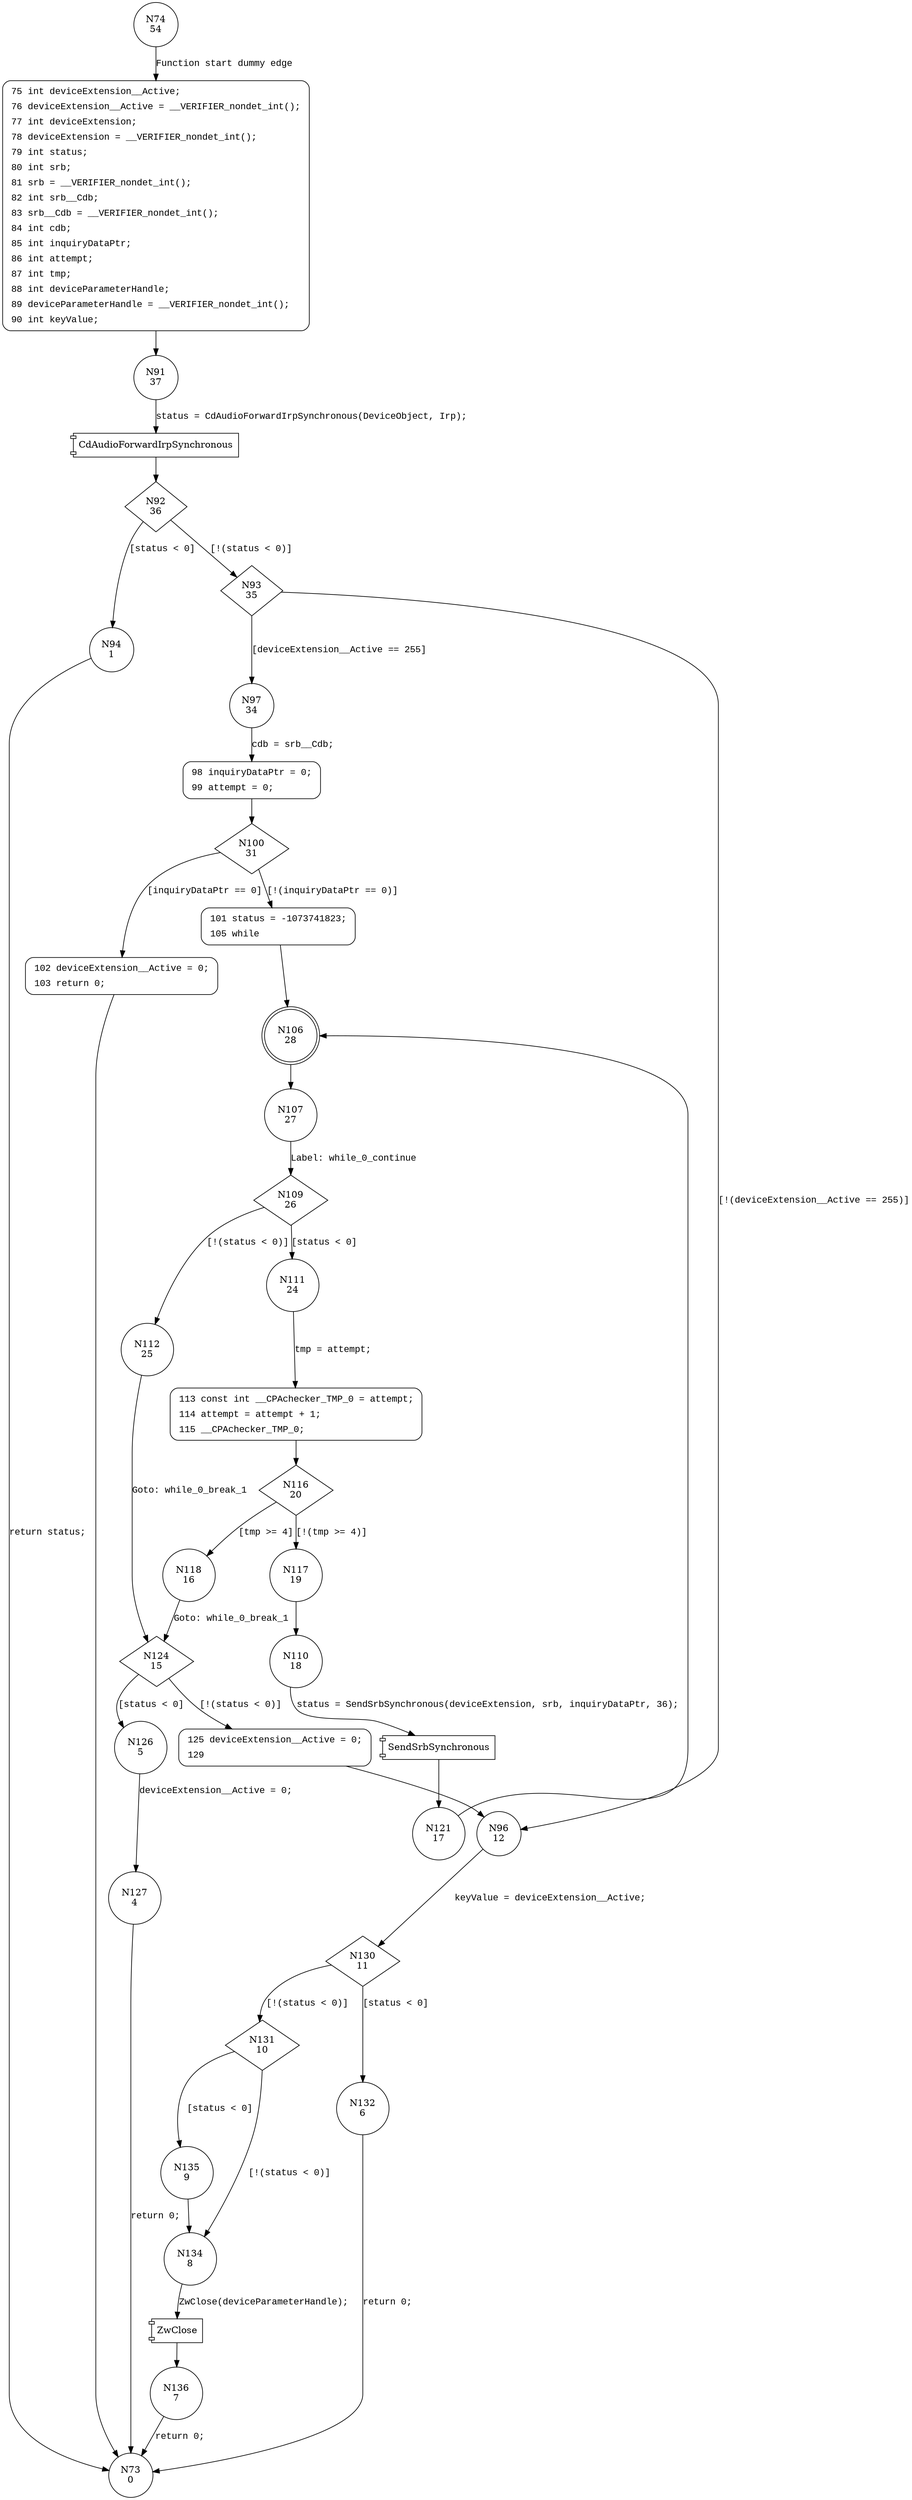 digraph CdAudioStartDevice {
74 [shape="circle" label="N74\n54"]
75 [shape="circle" label="N75\n53"]
91 [shape="circle" label="N91\n37"]
92 [shape="diamond" label="N92\n36"]
94 [shape="circle" label="N94\n1"]
93 [shape="diamond" label="N93\n35"]
97 [shape="circle" label="N97\n34"]
96 [shape="circle" label="N96\n12"]
130 [shape="diamond" label="N130\n11"]
132 [shape="circle" label="N132\n6"]
131 [shape="diamond" label="N131\n10"]
135 [shape="circle" label="N135\n9"]
134 [shape="circle" label="N134\n8"]
136 [shape="circle" label="N136\n7"]
98 [shape="circle" label="N98\n33"]
100 [shape="diamond" label="N100\n31"]
102 [shape="circle" label="N102\n3"]
101 [shape="circle" label="N101\n30"]
106 [shape="doublecircle" label="N106\n28"]
107 [shape="circle" label="N107\n27"]
109 [shape="diamond" label="N109\n26"]
111 [shape="circle" label="N111\n24"]
112 [shape="circle" label="N112\n25"]
124 [shape="diamond" label="N124\n15"]
126 [shape="circle" label="N126\n5"]
125 [shape="circle" label="N125\n14"]
127 [shape="circle" label="N127\n4"]
113 [shape="circle" label="N113\n23"]
116 [shape="diamond" label="N116\n20"]
118 [shape="circle" label="N118\n16"]
117 [shape="circle" label="N117\n19"]
110 [shape="circle" label="N110\n18"]
121 [shape="circle" label="N121\n17"]
73 [shape="circle" label="N73\n0"]
75 [style="filled,bold" penwidth="1" fillcolor="white" fontname="Courier New" shape="Mrecord" label=<<table border="0" cellborder="0" cellpadding="3" bgcolor="white"><tr><td align="right">75</td><td align="left">int deviceExtension__Active;</td></tr><tr><td align="right">76</td><td align="left">deviceExtension__Active = __VERIFIER_nondet_int();</td></tr><tr><td align="right">77</td><td align="left">int deviceExtension;</td></tr><tr><td align="right">78</td><td align="left">deviceExtension = __VERIFIER_nondet_int();</td></tr><tr><td align="right">79</td><td align="left">int status;</td></tr><tr><td align="right">80</td><td align="left">int srb;</td></tr><tr><td align="right">81</td><td align="left">srb = __VERIFIER_nondet_int();</td></tr><tr><td align="right">82</td><td align="left">int srb__Cdb;</td></tr><tr><td align="right">83</td><td align="left">srb__Cdb = __VERIFIER_nondet_int();</td></tr><tr><td align="right">84</td><td align="left">int cdb;</td></tr><tr><td align="right">85</td><td align="left">int inquiryDataPtr;</td></tr><tr><td align="right">86</td><td align="left">int attempt;</td></tr><tr><td align="right">87</td><td align="left">int tmp;</td></tr><tr><td align="right">88</td><td align="left">int deviceParameterHandle;</td></tr><tr><td align="right">89</td><td align="left">deviceParameterHandle = __VERIFIER_nondet_int();</td></tr><tr><td align="right">90</td><td align="left">int keyValue;</td></tr></table>>]
75 -> 91[label=""]
98 [style="filled,bold" penwidth="1" fillcolor="white" fontname="Courier New" shape="Mrecord" label=<<table border="0" cellborder="0" cellpadding="3" bgcolor="white"><tr><td align="right">98</td><td align="left">inquiryDataPtr = 0;</td></tr><tr><td align="right">99</td><td align="left">attempt = 0;</td></tr></table>>]
98 -> 100[label=""]
101 [style="filled,bold" penwidth="1" fillcolor="white" fontname="Courier New" shape="Mrecord" label=<<table border="0" cellborder="0" cellpadding="3" bgcolor="white"><tr><td align="right">101</td><td align="left">status = -1073741823;</td></tr><tr><td align="right">105</td><td align="left">while</td></tr></table>>]
101 -> 106[label=""]
125 [style="filled,bold" penwidth="1" fillcolor="white" fontname="Courier New" shape="Mrecord" label=<<table border="0" cellborder="0" cellpadding="3" bgcolor="white"><tr><td align="right">125</td><td align="left">deviceExtension__Active = 0;</td></tr><tr><td align="right">129</td><td align="left"></td></tr></table>>]
125 -> 96[label=""]
113 [style="filled,bold" penwidth="1" fillcolor="white" fontname="Courier New" shape="Mrecord" label=<<table border="0" cellborder="0" cellpadding="3" bgcolor="white"><tr><td align="right">113</td><td align="left">const int __CPAchecker_TMP_0 = attempt;</td></tr><tr><td align="right">114</td><td align="left">attempt = attempt + 1;</td></tr><tr><td align="right">115</td><td align="left">__CPAchecker_TMP_0;</td></tr></table>>]
113 -> 116[label=""]
102 [style="filled,bold" penwidth="1" fillcolor="white" fontname="Courier New" shape="Mrecord" label=<<table border="0" cellborder="0" cellpadding="3" bgcolor="white"><tr><td align="right">102</td><td align="left">deviceExtension__Active = 0;</td></tr><tr><td align="right">103</td><td align="left">return 0;</td></tr></table>>]
102 -> 73[label=""]
74 -> 75 [label="Function start dummy edge" fontname="Courier New"]
100003 [shape="component" label="CdAudioForwardIrpSynchronous"]
91 -> 100003 [label="status = CdAudioForwardIrpSynchronous(DeviceObject, Irp);" fontname="Courier New"]
100003 -> 92 [label="" fontname="Courier New"]
92 -> 94 [label="[status < 0]" fontname="Courier New"]
92 -> 93 [label="[!(status < 0)]" fontname="Courier New"]
93 -> 97 [label="[deviceExtension__Active == 255]" fontname="Courier New"]
93 -> 96 [label="[!(deviceExtension__Active == 255)]" fontname="Courier New"]
96 -> 130 [label="keyValue = deviceExtension__Active;" fontname="Courier New"]
130 -> 132 [label="[status < 0]" fontname="Courier New"]
130 -> 131 [label="[!(status < 0)]" fontname="Courier New"]
131 -> 135 [label="[status < 0]" fontname="Courier New"]
131 -> 134 [label="[!(status < 0)]" fontname="Courier New"]
100004 [shape="component" label="ZwClose"]
134 -> 100004 [label="ZwClose(deviceParameterHandle);" fontname="Courier New"]
100004 -> 136 [label="" fontname="Courier New"]
135 -> 134 [label="" fontname="Courier New"]
97 -> 98 [label="cdb = srb__Cdb;" fontname="Courier New"]
100 -> 102 [label="[inquiryDataPtr == 0]" fontname="Courier New"]
100 -> 101 [label="[!(inquiryDataPtr == 0)]" fontname="Courier New"]
106 -> 107 [label="" fontname="Courier New"]
109 -> 111 [label="[status < 0]" fontname="Courier New"]
109 -> 112 [label="[!(status < 0)]" fontname="Courier New"]
124 -> 126 [label="[status < 0]" fontname="Courier New"]
124 -> 125 [label="[!(status < 0)]" fontname="Courier New"]
126 -> 127 [label="deviceExtension__Active = 0;" fontname="Courier New"]
111 -> 113 [label="tmp = attempt;" fontname="Courier New"]
116 -> 118 [label="[tmp >= 4]" fontname="Courier New"]
116 -> 117 [label="[!(tmp >= 4)]" fontname="Courier New"]
100005 [shape="component" label="SendSrbSynchronous"]
110 -> 100005 [label="status = SendSrbSynchronous(deviceExtension, srb, inquiryDataPtr, 36);" fontname="Courier New"]
100005 -> 121 [label="" fontname="Courier New"]
118 -> 124 [label="Goto: while_0_break_1" fontname="Courier New"]
94 -> 73 [label="return status;" fontname="Courier New"]
136 -> 73 [label="return 0;" fontname="Courier New"]
132 -> 73 [label="return 0;" fontname="Courier New"]
107 -> 109 [label="Label: while_0_continue" fontname="Courier New"]
112 -> 124 [label="Goto: while_0_break_1" fontname="Courier New"]
127 -> 73 [label="return 0;" fontname="Courier New"]
117 -> 110 [label="" fontname="Courier New"]
121 -> 106 [label="" fontname="Courier New"]
}